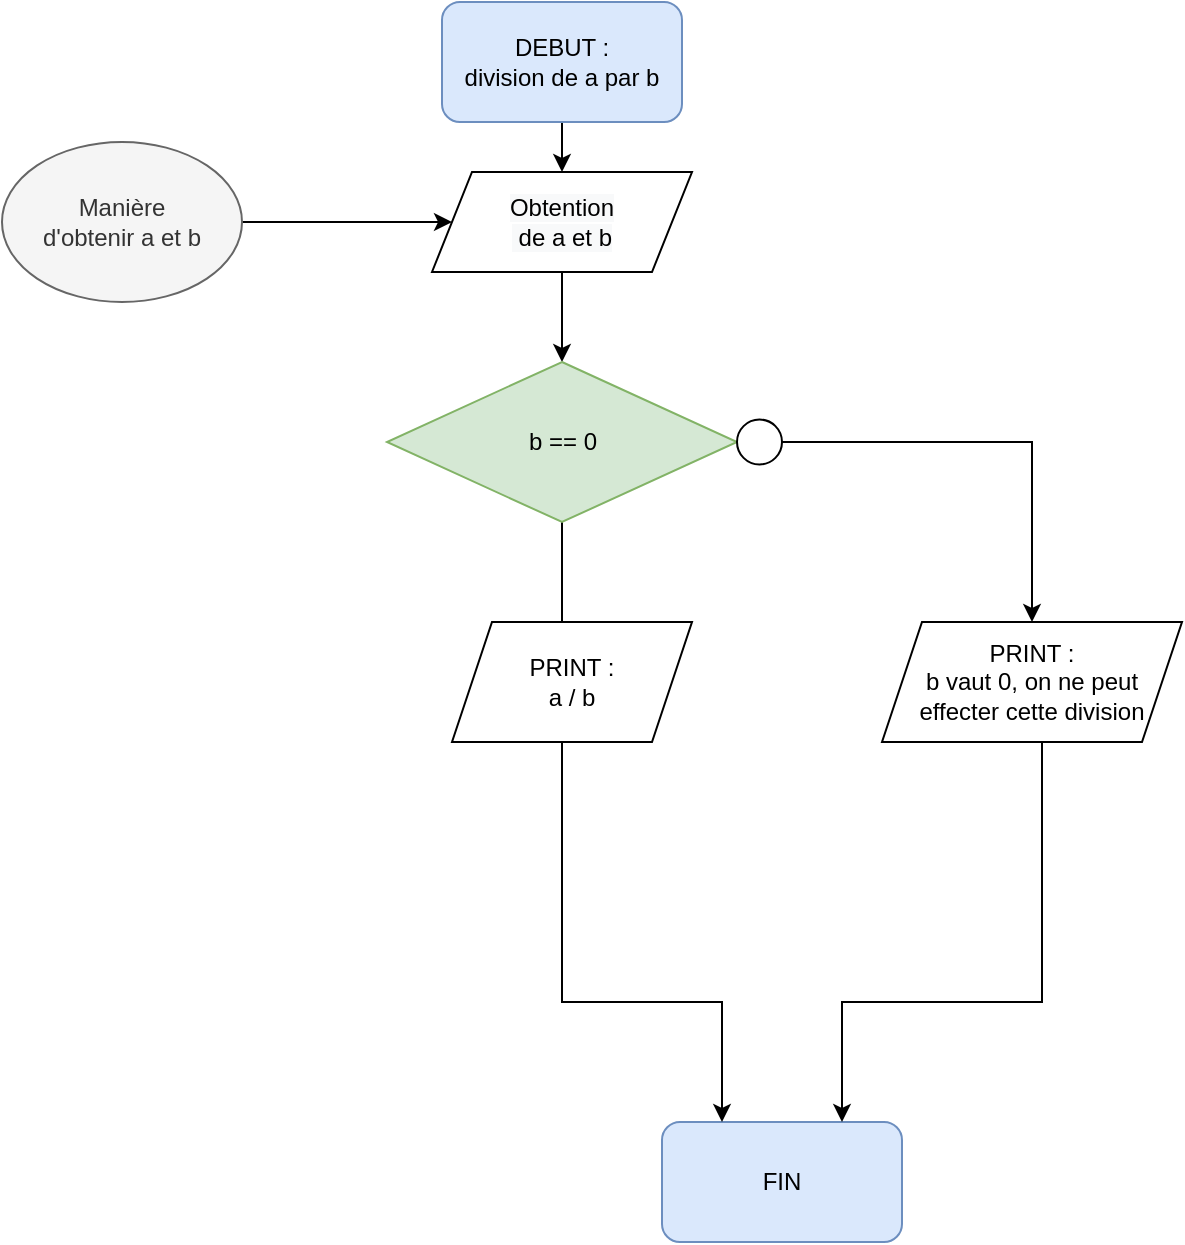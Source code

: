 <mxfile version="13.9.9" type="device"><diagram id="FdwSFXiChmGonRtNuwQc" name="Page-1"><mxGraphModel dx="1051" dy="686" grid="1" gridSize="10" guides="1" tooltips="1" connect="1" arrows="1" fold="1" page="1" pageScale="1" pageWidth="850" pageHeight="1100" math="0" shadow="0"><root><mxCell id="0"/><mxCell id="1" parent="0"/><mxCell id="HtByizL2G3vnuopAq9Tn-4" style="edgeStyle=orthogonalEdgeStyle;rounded=0;orthogonalLoop=1;jettySize=auto;html=1;entryX=0.5;entryY=0;entryDx=0;entryDy=0;" edge="1" parent="1" source="WCzge66IKdXfDZ5J7Kc7-1" target="HtByizL2G3vnuopAq9Tn-5"><mxGeometry relative="1" as="geometry"><mxPoint x="400" y="170" as="targetPoint"/></mxGeometry></mxCell><mxCell id="WCzge66IKdXfDZ5J7Kc7-1" value="DEBUT :&lt;br&gt;division de a par b" style="rounded=1;whiteSpace=wrap;html=1;fillColor=#dae8fc;strokeColor=#6c8ebf;" parent="1" vertex="1"><mxGeometry x="340" y="90" width="120" height="60" as="geometry"/></mxCell><mxCell id="WCzge66IKdXfDZ5J7Kc7-2" value="FIN" style="rounded=1;whiteSpace=wrap;html=1;fillColor=#dae8fc;strokeColor=#6c8ebf;" parent="1" vertex="1"><mxGeometry x="450" y="650" width="120" height="60" as="geometry"/></mxCell><mxCell id="HtByizL2G3vnuopAq9Tn-3" style="edgeStyle=orthogonalEdgeStyle;rounded=0;orthogonalLoop=1;jettySize=auto;html=1;exitX=1;exitY=0.5;exitDx=0;exitDy=0;entryX=0;entryY=0.5;entryDx=0;entryDy=0;" edge="1" parent="1" source="HtByizL2G3vnuopAq9Tn-2" target="HtByizL2G3vnuopAq9Tn-5"><mxGeometry relative="1" as="geometry"><mxPoint x="340" y="200" as="targetPoint"/></mxGeometry></mxCell><mxCell id="HtByizL2G3vnuopAq9Tn-2" value="Manière &lt;br&gt;d'obtenir a et b" style="ellipse;whiteSpace=wrap;html=1;fillColor=#f5f5f5;strokeColor=#666666;fontColor=#333333;" vertex="1" parent="1"><mxGeometry x="120" y="160" width="120" height="80" as="geometry"/></mxCell><mxCell id="HtByizL2G3vnuopAq9Tn-7" style="edgeStyle=orthogonalEdgeStyle;rounded=0;orthogonalLoop=1;jettySize=auto;html=1;exitX=0.5;exitY=1;exitDx=0;exitDy=0;entryX=0.5;entryY=0;entryDx=0;entryDy=0;" edge="1" parent="1" source="HtByizL2G3vnuopAq9Tn-5" target="HtByizL2G3vnuopAq9Tn-6"><mxGeometry relative="1" as="geometry"/></mxCell><mxCell id="HtByizL2G3vnuopAq9Tn-5" value="&lt;span style=&quot;color: rgb(0 , 0 , 0) ; font-family: &amp;#34;helvetica&amp;#34; ; font-size: 12px ; font-style: normal ; font-weight: 400 ; letter-spacing: normal ; text-align: center ; text-indent: 0px ; text-transform: none ; word-spacing: 0px ; background-color: rgb(248 , 249 , 250) ; display: inline ; float: none&quot;&gt;Obtention&lt;br&gt;&amp;nbsp;de a et b&lt;/span&gt;" style="shape=parallelogram;perimeter=parallelogramPerimeter;whiteSpace=wrap;html=1;fixedSize=1;" vertex="1" parent="1"><mxGeometry x="335" y="175" width="130" height="50" as="geometry"/></mxCell><mxCell id="HtByizL2G3vnuopAq9Tn-9" style="edgeStyle=orthogonalEdgeStyle;rounded=0;orthogonalLoop=1;jettySize=auto;html=1;entryX=0.5;entryY=0;entryDx=0;entryDy=0;" edge="1" parent="1" source="HtByizL2G3vnuopAq9Tn-6"><mxGeometry relative="1" as="geometry"><mxPoint x="400" y="420" as="targetPoint"/></mxGeometry></mxCell><mxCell id="HtByizL2G3vnuopAq9Tn-6" value="b == 0" style="rhombus;whiteSpace=wrap;html=1;fillColor=#d5e8d4;strokeColor=#82b366;" vertex="1" parent="1"><mxGeometry x="312.5" y="270" width="175" height="80" as="geometry"/></mxCell><mxCell id="HtByizL2G3vnuopAq9Tn-10" style="edgeStyle=orthogonalEdgeStyle;rounded=0;orthogonalLoop=1;jettySize=auto;html=1;entryX=0.5;entryY=0;entryDx=0;entryDy=0;" edge="1" parent="1" source="HtByizL2G3vnuopAq9Tn-8" target="HtByizL2G3vnuopAq9Tn-14"><mxGeometry relative="1" as="geometry"><mxPoint x="710" y="400" as="targetPoint"/></mxGeometry></mxCell><mxCell id="HtByizL2G3vnuopAq9Tn-8" value="" style="ellipse;whiteSpace=wrap;html=1;aspect=fixed;" vertex="1" parent="1"><mxGeometry x="487.5" y="298.75" width="22.5" height="22.5" as="geometry"/></mxCell><mxCell id="HtByizL2G3vnuopAq9Tn-18" style="edgeStyle=orthogonalEdgeStyle;rounded=0;orthogonalLoop=1;jettySize=auto;html=1;entryX=0.25;entryY=0;entryDx=0;entryDy=0;" edge="1" parent="1" source="HtByizL2G3vnuopAq9Tn-13" target="WCzge66IKdXfDZ5J7Kc7-2"><mxGeometry relative="1" as="geometry"><Array as="points"><mxPoint x="400" y="590"/><mxPoint x="480" y="590"/></Array></mxGeometry></mxCell><mxCell id="HtByizL2G3vnuopAq9Tn-13" value="PRINT :&lt;br&gt;a / b" style="shape=parallelogram;perimeter=parallelogramPerimeter;whiteSpace=wrap;html=1;fixedSize=1;" vertex="1" parent="1"><mxGeometry x="345" y="400" width="120" height="60" as="geometry"/></mxCell><mxCell id="HtByizL2G3vnuopAq9Tn-16" style="edgeStyle=orthogonalEdgeStyle;rounded=0;orthogonalLoop=1;jettySize=auto;html=1;entryX=0.75;entryY=0;entryDx=0;entryDy=0;" edge="1" parent="1" source="HtByizL2G3vnuopAq9Tn-14" target="WCzge66IKdXfDZ5J7Kc7-2"><mxGeometry relative="1" as="geometry"><mxPoint x="710" y="600" as="targetPoint"/><Array as="points"><mxPoint x="640" y="590"/><mxPoint x="540" y="590"/></Array></mxGeometry></mxCell><mxCell id="HtByizL2G3vnuopAq9Tn-14" value="PRINT :&lt;br&gt;b vaut 0, on ne peut effecter cette division" style="shape=parallelogram;perimeter=parallelogramPerimeter;whiteSpace=wrap;html=1;fixedSize=1;" vertex="1" parent="1"><mxGeometry x="560" y="400" width="150" height="60" as="geometry"/></mxCell></root></mxGraphModel></diagram></mxfile>